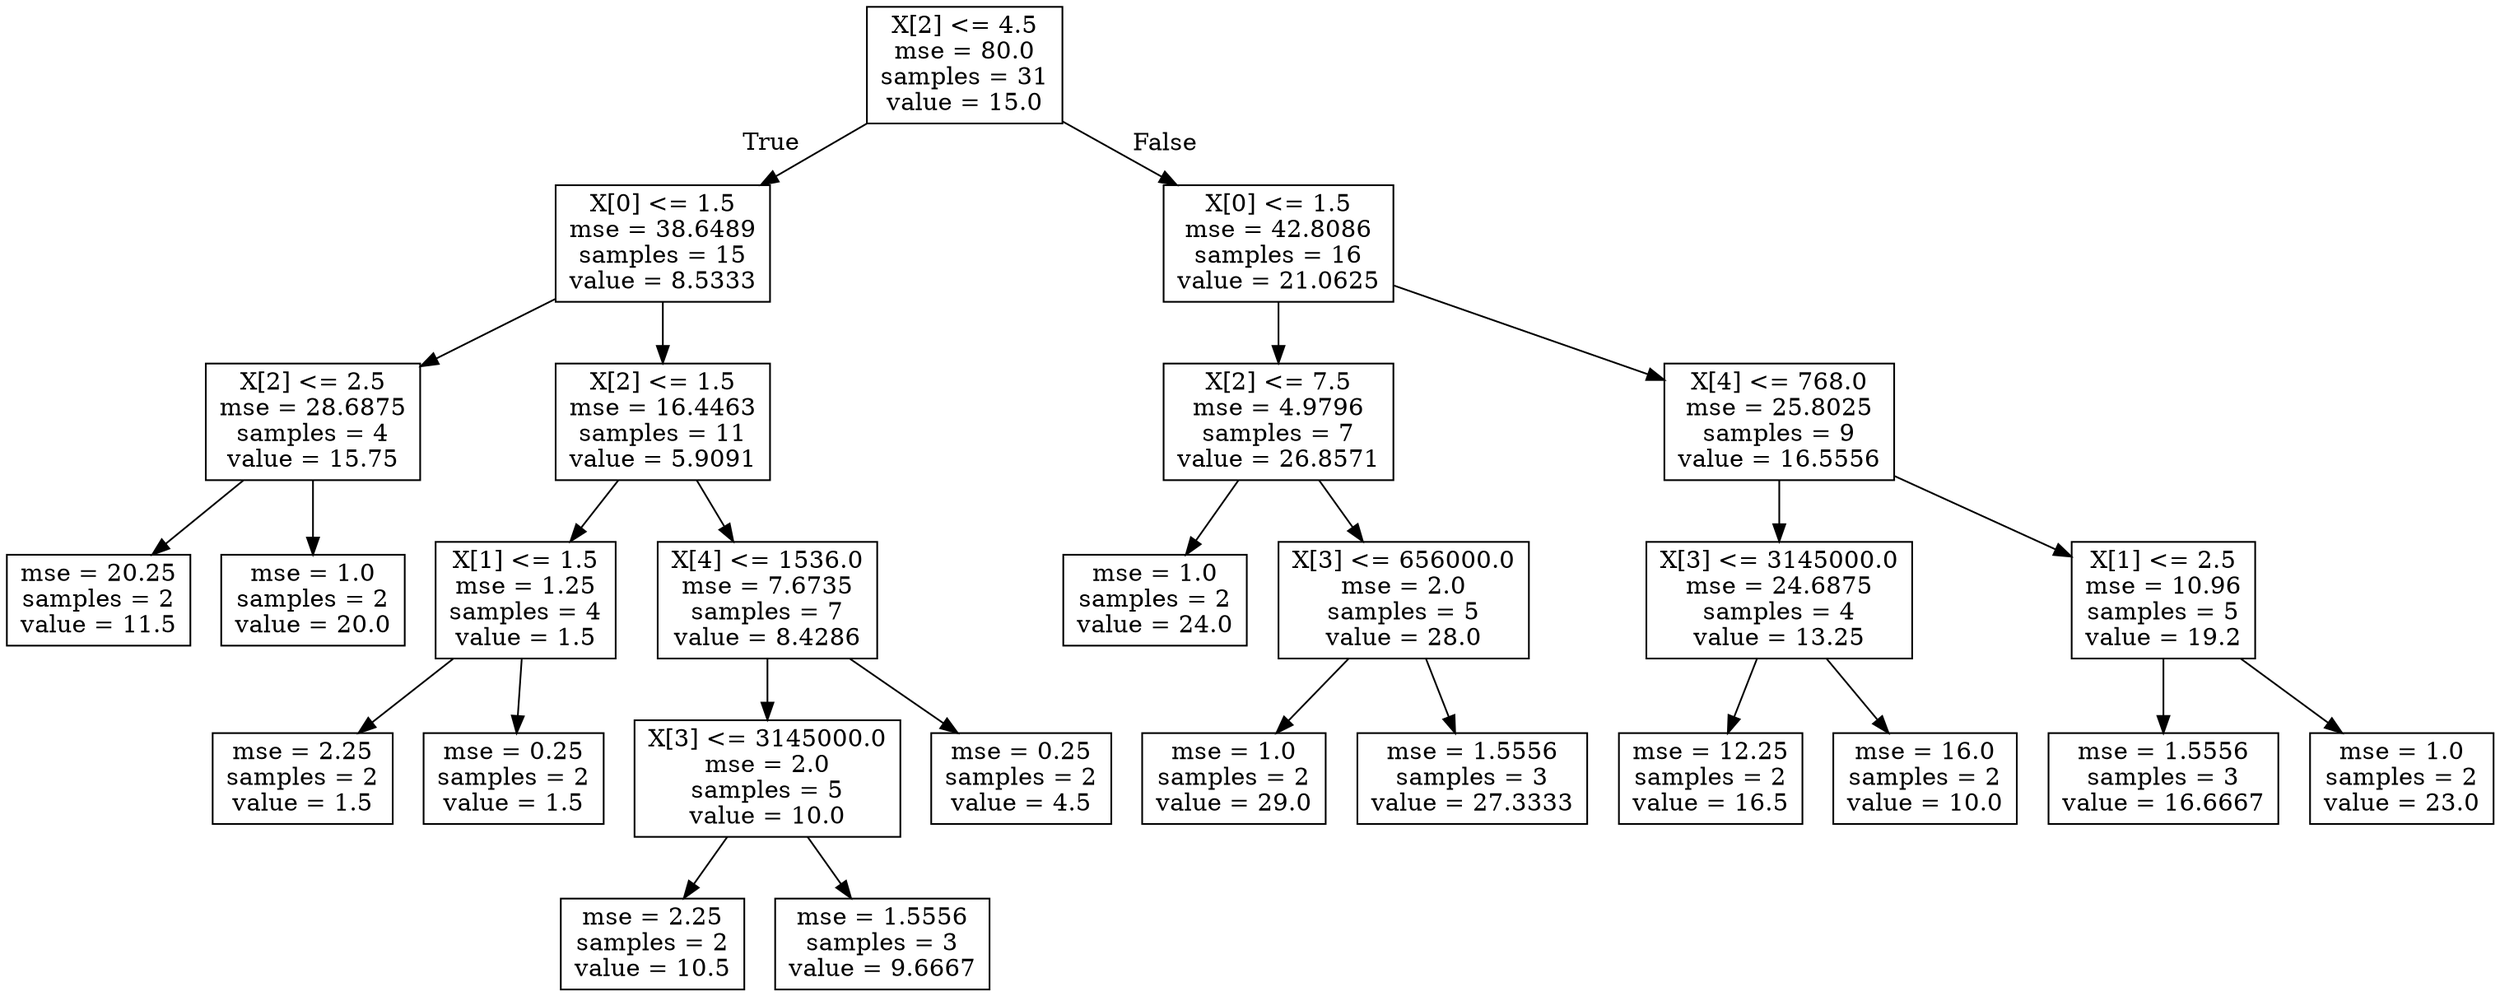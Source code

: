 digraph Tree {
node [shape=box] ;
0 [label="X[2] <= 4.5\nmse = 80.0\nsamples = 31\nvalue = 15.0"] ;
1 [label="X[0] <= 1.5\nmse = 38.6489\nsamples = 15\nvalue = 8.5333"] ;
0 -> 1 [labeldistance=2.5, labelangle=45, headlabel="True"] ;
2 [label="X[2] <= 2.5\nmse = 28.6875\nsamples = 4\nvalue = 15.75"] ;
1 -> 2 ;
3 [label="mse = 20.25\nsamples = 2\nvalue = 11.5"] ;
2 -> 3 ;
4 [label="mse = 1.0\nsamples = 2\nvalue = 20.0"] ;
2 -> 4 ;
5 [label="X[2] <= 1.5\nmse = 16.4463\nsamples = 11\nvalue = 5.9091"] ;
1 -> 5 ;
6 [label="X[1] <= 1.5\nmse = 1.25\nsamples = 4\nvalue = 1.5"] ;
5 -> 6 ;
7 [label="mse = 2.25\nsamples = 2\nvalue = 1.5"] ;
6 -> 7 ;
8 [label="mse = 0.25\nsamples = 2\nvalue = 1.5"] ;
6 -> 8 ;
9 [label="X[4] <= 1536.0\nmse = 7.6735\nsamples = 7\nvalue = 8.4286"] ;
5 -> 9 ;
10 [label="X[3] <= 3145000.0\nmse = 2.0\nsamples = 5\nvalue = 10.0"] ;
9 -> 10 ;
11 [label="mse = 2.25\nsamples = 2\nvalue = 10.5"] ;
10 -> 11 ;
12 [label="mse = 1.5556\nsamples = 3\nvalue = 9.6667"] ;
10 -> 12 ;
13 [label="mse = 0.25\nsamples = 2\nvalue = 4.5"] ;
9 -> 13 ;
14 [label="X[0] <= 1.5\nmse = 42.8086\nsamples = 16\nvalue = 21.0625"] ;
0 -> 14 [labeldistance=2.5, labelangle=-45, headlabel="False"] ;
15 [label="X[2] <= 7.5\nmse = 4.9796\nsamples = 7\nvalue = 26.8571"] ;
14 -> 15 ;
16 [label="mse = 1.0\nsamples = 2\nvalue = 24.0"] ;
15 -> 16 ;
17 [label="X[3] <= 656000.0\nmse = 2.0\nsamples = 5\nvalue = 28.0"] ;
15 -> 17 ;
18 [label="mse = 1.0\nsamples = 2\nvalue = 29.0"] ;
17 -> 18 ;
19 [label="mse = 1.5556\nsamples = 3\nvalue = 27.3333"] ;
17 -> 19 ;
20 [label="X[4] <= 768.0\nmse = 25.8025\nsamples = 9\nvalue = 16.5556"] ;
14 -> 20 ;
21 [label="X[3] <= 3145000.0\nmse = 24.6875\nsamples = 4\nvalue = 13.25"] ;
20 -> 21 ;
22 [label="mse = 12.25\nsamples = 2\nvalue = 16.5"] ;
21 -> 22 ;
23 [label="mse = 16.0\nsamples = 2\nvalue = 10.0"] ;
21 -> 23 ;
24 [label="X[1] <= 2.5\nmse = 10.96\nsamples = 5\nvalue = 19.2"] ;
20 -> 24 ;
25 [label="mse = 1.5556\nsamples = 3\nvalue = 16.6667"] ;
24 -> 25 ;
26 [label="mse = 1.0\nsamples = 2\nvalue = 23.0"] ;
24 -> 26 ;
}